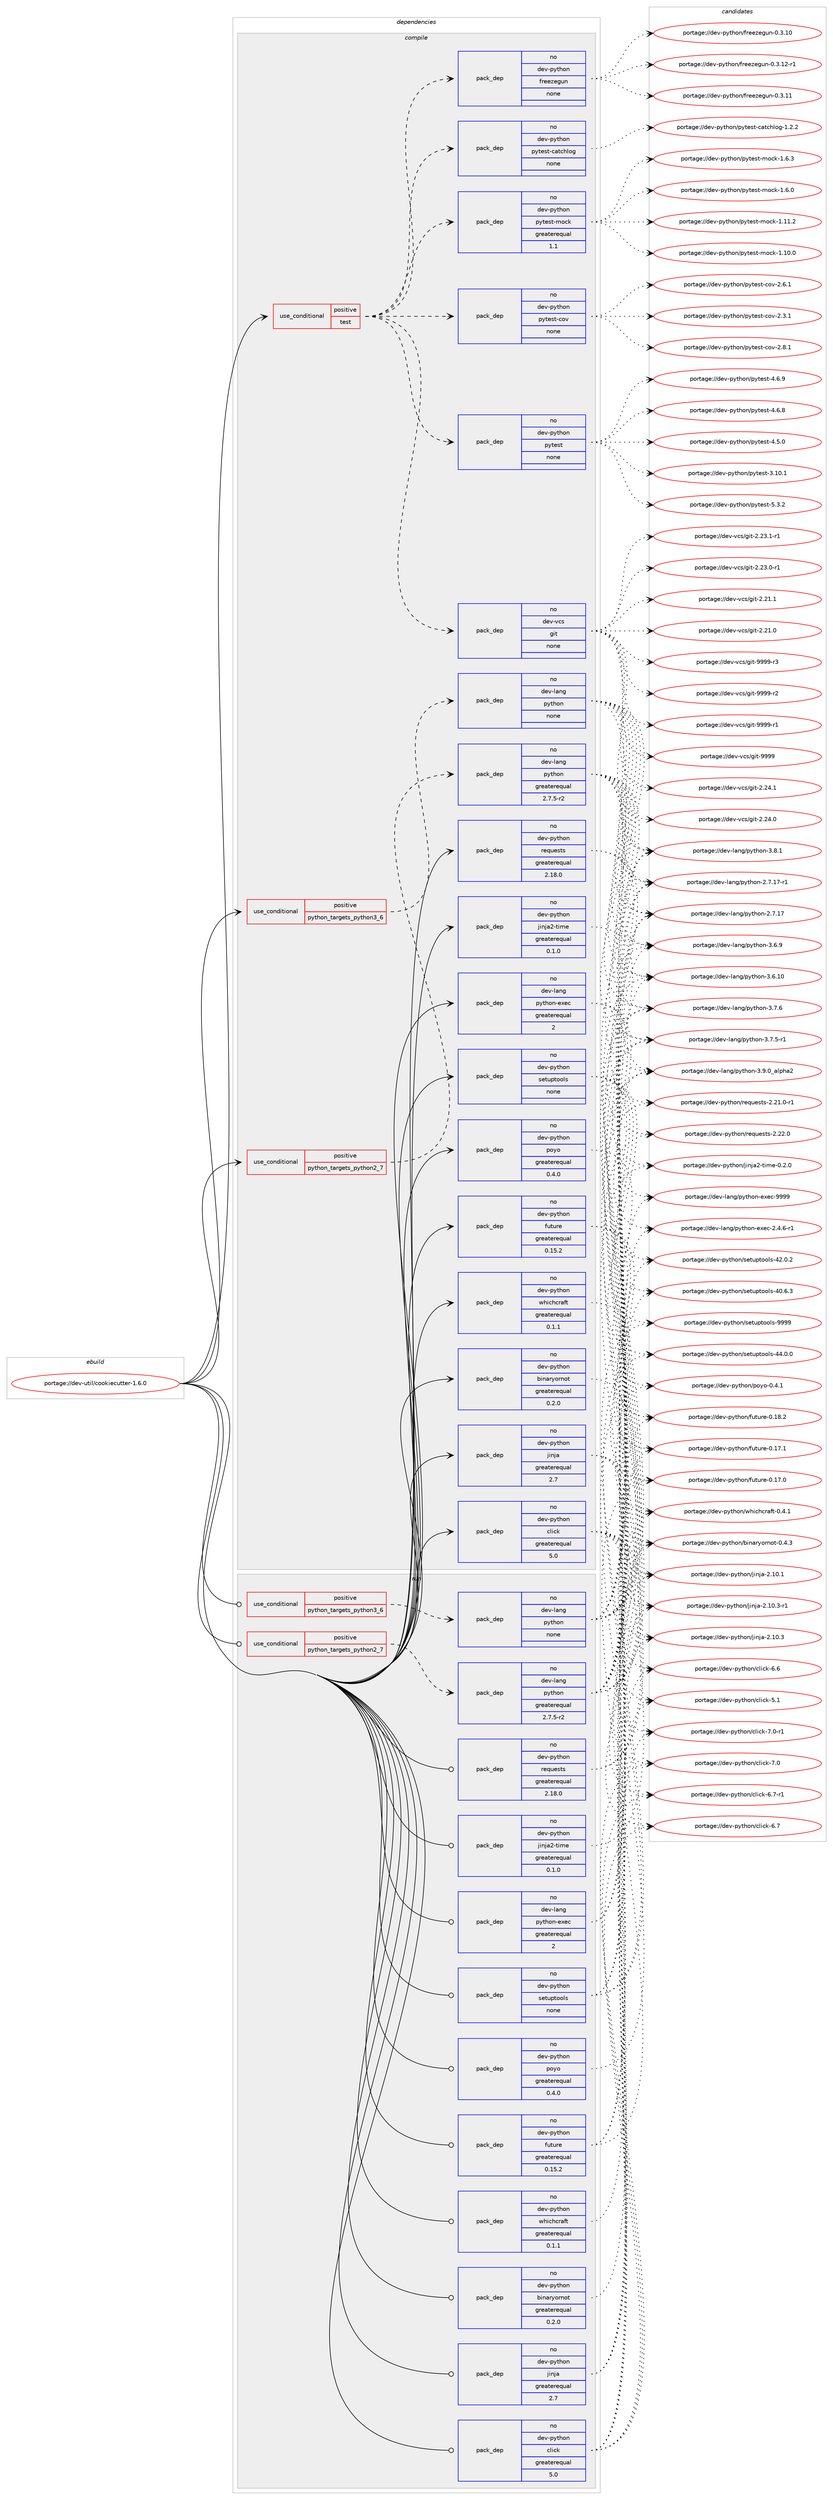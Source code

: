 digraph prolog {

# *************
# Graph options
# *************

newrank=true;
concentrate=true;
compound=true;
graph [rankdir=LR,fontname=Helvetica,fontsize=10,ranksep=1.5];#, ranksep=2.5, nodesep=0.2];
edge  [arrowhead=vee];
node  [fontname=Helvetica,fontsize=10];

# **********
# The ebuild
# **********

subgraph cluster_leftcol {
color=gray;
label=<<i>ebuild</i>>;
id [label="portage://dev-util/cookiecutter-1.6.0", color=red, width=4, href="../dev-util/cookiecutter-1.6.0.svg"];
}

# ****************
# The dependencies
# ****************

subgraph cluster_midcol {
color=gray;
label=<<i>dependencies</i>>;
subgraph cluster_compile {
fillcolor="#eeeeee";
style=filled;
label=<<i>compile</i>>;
subgraph cond63271 {
dependency304397 [label=<<TABLE BORDER="0" CELLBORDER="1" CELLSPACING="0" CELLPADDING="4"><TR><TD ROWSPAN="3" CELLPADDING="10">use_conditional</TD></TR><TR><TD>positive</TD></TR><TR><TD>python_targets_python2_7</TD></TR></TABLE>>, shape=none, color=red];
subgraph pack236466 {
dependency304398 [label=<<TABLE BORDER="0" CELLBORDER="1" CELLSPACING="0" CELLPADDING="4" WIDTH="220"><TR><TD ROWSPAN="6" CELLPADDING="30">pack_dep</TD></TR><TR><TD WIDTH="110">no</TD></TR><TR><TD>dev-lang</TD></TR><TR><TD>python</TD></TR><TR><TD>greaterequal</TD></TR><TR><TD>2.7.5-r2</TD></TR></TABLE>>, shape=none, color=blue];
}
dependency304397:e -> dependency304398:w [weight=20,style="dashed",arrowhead="vee"];
}
id:e -> dependency304397:w [weight=20,style="solid",arrowhead="vee"];
subgraph cond63272 {
dependency304399 [label=<<TABLE BORDER="0" CELLBORDER="1" CELLSPACING="0" CELLPADDING="4"><TR><TD ROWSPAN="3" CELLPADDING="10">use_conditional</TD></TR><TR><TD>positive</TD></TR><TR><TD>python_targets_python3_6</TD></TR></TABLE>>, shape=none, color=red];
subgraph pack236467 {
dependency304400 [label=<<TABLE BORDER="0" CELLBORDER="1" CELLSPACING="0" CELLPADDING="4" WIDTH="220"><TR><TD ROWSPAN="6" CELLPADDING="30">pack_dep</TD></TR><TR><TD WIDTH="110">no</TD></TR><TR><TD>dev-lang</TD></TR><TR><TD>python</TD></TR><TR><TD>none</TD></TR><TR><TD></TD></TR></TABLE>>, shape=none, color=blue];
}
dependency304399:e -> dependency304400:w [weight=20,style="dashed",arrowhead="vee"];
}
id:e -> dependency304399:w [weight=20,style="solid",arrowhead="vee"];
subgraph cond63273 {
dependency304401 [label=<<TABLE BORDER="0" CELLBORDER="1" CELLSPACING="0" CELLPADDING="4"><TR><TD ROWSPAN="3" CELLPADDING="10">use_conditional</TD></TR><TR><TD>positive</TD></TR><TR><TD>test</TD></TR></TABLE>>, shape=none, color=red];
subgraph pack236468 {
dependency304402 [label=<<TABLE BORDER="0" CELLBORDER="1" CELLSPACING="0" CELLPADDING="4" WIDTH="220"><TR><TD ROWSPAN="6" CELLPADDING="30">pack_dep</TD></TR><TR><TD WIDTH="110">no</TD></TR><TR><TD>dev-python</TD></TR><TR><TD>pytest</TD></TR><TR><TD>none</TD></TR><TR><TD></TD></TR></TABLE>>, shape=none, color=blue];
}
dependency304401:e -> dependency304402:w [weight=20,style="dashed",arrowhead="vee"];
subgraph pack236469 {
dependency304403 [label=<<TABLE BORDER="0" CELLBORDER="1" CELLSPACING="0" CELLPADDING="4" WIDTH="220"><TR><TD ROWSPAN="6" CELLPADDING="30">pack_dep</TD></TR><TR><TD WIDTH="110">no</TD></TR><TR><TD>dev-python</TD></TR><TR><TD>pytest-cov</TD></TR><TR><TD>none</TD></TR><TR><TD></TD></TR></TABLE>>, shape=none, color=blue];
}
dependency304401:e -> dependency304403:w [weight=20,style="dashed",arrowhead="vee"];
subgraph pack236470 {
dependency304404 [label=<<TABLE BORDER="0" CELLBORDER="1" CELLSPACING="0" CELLPADDING="4" WIDTH="220"><TR><TD ROWSPAN="6" CELLPADDING="30">pack_dep</TD></TR><TR><TD WIDTH="110">no</TD></TR><TR><TD>dev-python</TD></TR><TR><TD>pytest-mock</TD></TR><TR><TD>greaterequal</TD></TR><TR><TD>1.1</TD></TR></TABLE>>, shape=none, color=blue];
}
dependency304401:e -> dependency304404:w [weight=20,style="dashed",arrowhead="vee"];
subgraph pack236471 {
dependency304405 [label=<<TABLE BORDER="0" CELLBORDER="1" CELLSPACING="0" CELLPADDING="4" WIDTH="220"><TR><TD ROWSPAN="6" CELLPADDING="30">pack_dep</TD></TR><TR><TD WIDTH="110">no</TD></TR><TR><TD>dev-python</TD></TR><TR><TD>pytest-catchlog</TD></TR><TR><TD>none</TD></TR><TR><TD></TD></TR></TABLE>>, shape=none, color=blue];
}
dependency304401:e -> dependency304405:w [weight=20,style="dashed",arrowhead="vee"];
subgraph pack236472 {
dependency304406 [label=<<TABLE BORDER="0" CELLBORDER="1" CELLSPACING="0" CELLPADDING="4" WIDTH="220"><TR><TD ROWSPAN="6" CELLPADDING="30">pack_dep</TD></TR><TR><TD WIDTH="110">no</TD></TR><TR><TD>dev-python</TD></TR><TR><TD>freezegun</TD></TR><TR><TD>none</TD></TR><TR><TD></TD></TR></TABLE>>, shape=none, color=blue];
}
dependency304401:e -> dependency304406:w [weight=20,style="dashed",arrowhead="vee"];
subgraph pack236473 {
dependency304407 [label=<<TABLE BORDER="0" CELLBORDER="1" CELLSPACING="0" CELLPADDING="4" WIDTH="220"><TR><TD ROWSPAN="6" CELLPADDING="30">pack_dep</TD></TR><TR><TD WIDTH="110">no</TD></TR><TR><TD>dev-vcs</TD></TR><TR><TD>git</TD></TR><TR><TD>none</TD></TR><TR><TD></TD></TR></TABLE>>, shape=none, color=blue];
}
dependency304401:e -> dependency304407:w [weight=20,style="dashed",arrowhead="vee"];
}
id:e -> dependency304401:w [weight=20,style="solid",arrowhead="vee"];
subgraph pack236474 {
dependency304408 [label=<<TABLE BORDER="0" CELLBORDER="1" CELLSPACING="0" CELLPADDING="4" WIDTH="220"><TR><TD ROWSPAN="6" CELLPADDING="30">pack_dep</TD></TR><TR><TD WIDTH="110">no</TD></TR><TR><TD>dev-lang</TD></TR><TR><TD>python-exec</TD></TR><TR><TD>greaterequal</TD></TR><TR><TD>2</TD></TR></TABLE>>, shape=none, color=blue];
}
id:e -> dependency304408:w [weight=20,style="solid",arrowhead="vee"];
subgraph pack236475 {
dependency304409 [label=<<TABLE BORDER="0" CELLBORDER="1" CELLSPACING="0" CELLPADDING="4" WIDTH="220"><TR><TD ROWSPAN="6" CELLPADDING="30">pack_dep</TD></TR><TR><TD WIDTH="110">no</TD></TR><TR><TD>dev-python</TD></TR><TR><TD>binaryornot</TD></TR><TR><TD>greaterequal</TD></TR><TR><TD>0.2.0</TD></TR></TABLE>>, shape=none, color=blue];
}
id:e -> dependency304409:w [weight=20,style="solid",arrowhead="vee"];
subgraph pack236476 {
dependency304410 [label=<<TABLE BORDER="0" CELLBORDER="1" CELLSPACING="0" CELLPADDING="4" WIDTH="220"><TR><TD ROWSPAN="6" CELLPADDING="30">pack_dep</TD></TR><TR><TD WIDTH="110">no</TD></TR><TR><TD>dev-python</TD></TR><TR><TD>click</TD></TR><TR><TD>greaterequal</TD></TR><TR><TD>5.0</TD></TR></TABLE>>, shape=none, color=blue];
}
id:e -> dependency304410:w [weight=20,style="solid",arrowhead="vee"];
subgraph pack236477 {
dependency304411 [label=<<TABLE BORDER="0" CELLBORDER="1" CELLSPACING="0" CELLPADDING="4" WIDTH="220"><TR><TD ROWSPAN="6" CELLPADDING="30">pack_dep</TD></TR><TR><TD WIDTH="110">no</TD></TR><TR><TD>dev-python</TD></TR><TR><TD>future</TD></TR><TR><TD>greaterequal</TD></TR><TR><TD>0.15.2</TD></TR></TABLE>>, shape=none, color=blue];
}
id:e -> dependency304411:w [weight=20,style="solid",arrowhead="vee"];
subgraph pack236478 {
dependency304412 [label=<<TABLE BORDER="0" CELLBORDER="1" CELLSPACING="0" CELLPADDING="4" WIDTH="220"><TR><TD ROWSPAN="6" CELLPADDING="30">pack_dep</TD></TR><TR><TD WIDTH="110">no</TD></TR><TR><TD>dev-python</TD></TR><TR><TD>jinja</TD></TR><TR><TD>greaterequal</TD></TR><TR><TD>2.7</TD></TR></TABLE>>, shape=none, color=blue];
}
id:e -> dependency304412:w [weight=20,style="solid",arrowhead="vee"];
subgraph pack236479 {
dependency304413 [label=<<TABLE BORDER="0" CELLBORDER="1" CELLSPACING="0" CELLPADDING="4" WIDTH="220"><TR><TD ROWSPAN="6" CELLPADDING="30">pack_dep</TD></TR><TR><TD WIDTH="110">no</TD></TR><TR><TD>dev-python</TD></TR><TR><TD>jinja2-time</TD></TR><TR><TD>greaterequal</TD></TR><TR><TD>0.1.0</TD></TR></TABLE>>, shape=none, color=blue];
}
id:e -> dependency304413:w [weight=20,style="solid",arrowhead="vee"];
subgraph pack236480 {
dependency304414 [label=<<TABLE BORDER="0" CELLBORDER="1" CELLSPACING="0" CELLPADDING="4" WIDTH="220"><TR><TD ROWSPAN="6" CELLPADDING="30">pack_dep</TD></TR><TR><TD WIDTH="110">no</TD></TR><TR><TD>dev-python</TD></TR><TR><TD>poyo</TD></TR><TR><TD>greaterequal</TD></TR><TR><TD>0.4.0</TD></TR></TABLE>>, shape=none, color=blue];
}
id:e -> dependency304414:w [weight=20,style="solid",arrowhead="vee"];
subgraph pack236481 {
dependency304415 [label=<<TABLE BORDER="0" CELLBORDER="1" CELLSPACING="0" CELLPADDING="4" WIDTH="220"><TR><TD ROWSPAN="6" CELLPADDING="30">pack_dep</TD></TR><TR><TD WIDTH="110">no</TD></TR><TR><TD>dev-python</TD></TR><TR><TD>requests</TD></TR><TR><TD>greaterequal</TD></TR><TR><TD>2.18.0</TD></TR></TABLE>>, shape=none, color=blue];
}
id:e -> dependency304415:w [weight=20,style="solid",arrowhead="vee"];
subgraph pack236482 {
dependency304416 [label=<<TABLE BORDER="0" CELLBORDER="1" CELLSPACING="0" CELLPADDING="4" WIDTH="220"><TR><TD ROWSPAN="6" CELLPADDING="30">pack_dep</TD></TR><TR><TD WIDTH="110">no</TD></TR><TR><TD>dev-python</TD></TR><TR><TD>setuptools</TD></TR><TR><TD>none</TD></TR><TR><TD></TD></TR></TABLE>>, shape=none, color=blue];
}
id:e -> dependency304416:w [weight=20,style="solid",arrowhead="vee"];
subgraph pack236483 {
dependency304417 [label=<<TABLE BORDER="0" CELLBORDER="1" CELLSPACING="0" CELLPADDING="4" WIDTH="220"><TR><TD ROWSPAN="6" CELLPADDING="30">pack_dep</TD></TR><TR><TD WIDTH="110">no</TD></TR><TR><TD>dev-python</TD></TR><TR><TD>whichcraft</TD></TR><TR><TD>greaterequal</TD></TR><TR><TD>0.1.1</TD></TR></TABLE>>, shape=none, color=blue];
}
id:e -> dependency304417:w [weight=20,style="solid",arrowhead="vee"];
}
subgraph cluster_compileandrun {
fillcolor="#eeeeee";
style=filled;
label=<<i>compile and run</i>>;
}
subgraph cluster_run {
fillcolor="#eeeeee";
style=filled;
label=<<i>run</i>>;
subgraph cond63274 {
dependency304418 [label=<<TABLE BORDER="0" CELLBORDER="1" CELLSPACING="0" CELLPADDING="4"><TR><TD ROWSPAN="3" CELLPADDING="10">use_conditional</TD></TR><TR><TD>positive</TD></TR><TR><TD>python_targets_python2_7</TD></TR></TABLE>>, shape=none, color=red];
subgraph pack236484 {
dependency304419 [label=<<TABLE BORDER="0" CELLBORDER="1" CELLSPACING="0" CELLPADDING="4" WIDTH="220"><TR><TD ROWSPAN="6" CELLPADDING="30">pack_dep</TD></TR><TR><TD WIDTH="110">no</TD></TR><TR><TD>dev-lang</TD></TR><TR><TD>python</TD></TR><TR><TD>greaterequal</TD></TR><TR><TD>2.7.5-r2</TD></TR></TABLE>>, shape=none, color=blue];
}
dependency304418:e -> dependency304419:w [weight=20,style="dashed",arrowhead="vee"];
}
id:e -> dependency304418:w [weight=20,style="solid",arrowhead="odot"];
subgraph cond63275 {
dependency304420 [label=<<TABLE BORDER="0" CELLBORDER="1" CELLSPACING="0" CELLPADDING="4"><TR><TD ROWSPAN="3" CELLPADDING="10">use_conditional</TD></TR><TR><TD>positive</TD></TR><TR><TD>python_targets_python3_6</TD></TR></TABLE>>, shape=none, color=red];
subgraph pack236485 {
dependency304421 [label=<<TABLE BORDER="0" CELLBORDER="1" CELLSPACING="0" CELLPADDING="4" WIDTH="220"><TR><TD ROWSPAN="6" CELLPADDING="30">pack_dep</TD></TR><TR><TD WIDTH="110">no</TD></TR><TR><TD>dev-lang</TD></TR><TR><TD>python</TD></TR><TR><TD>none</TD></TR><TR><TD></TD></TR></TABLE>>, shape=none, color=blue];
}
dependency304420:e -> dependency304421:w [weight=20,style="dashed",arrowhead="vee"];
}
id:e -> dependency304420:w [weight=20,style="solid",arrowhead="odot"];
subgraph pack236486 {
dependency304422 [label=<<TABLE BORDER="0" CELLBORDER="1" CELLSPACING="0" CELLPADDING="4" WIDTH="220"><TR><TD ROWSPAN="6" CELLPADDING="30">pack_dep</TD></TR><TR><TD WIDTH="110">no</TD></TR><TR><TD>dev-lang</TD></TR><TR><TD>python-exec</TD></TR><TR><TD>greaterequal</TD></TR><TR><TD>2</TD></TR></TABLE>>, shape=none, color=blue];
}
id:e -> dependency304422:w [weight=20,style="solid",arrowhead="odot"];
subgraph pack236487 {
dependency304423 [label=<<TABLE BORDER="0" CELLBORDER="1" CELLSPACING="0" CELLPADDING="4" WIDTH="220"><TR><TD ROWSPAN="6" CELLPADDING="30">pack_dep</TD></TR><TR><TD WIDTH="110">no</TD></TR><TR><TD>dev-python</TD></TR><TR><TD>binaryornot</TD></TR><TR><TD>greaterequal</TD></TR><TR><TD>0.2.0</TD></TR></TABLE>>, shape=none, color=blue];
}
id:e -> dependency304423:w [weight=20,style="solid",arrowhead="odot"];
subgraph pack236488 {
dependency304424 [label=<<TABLE BORDER="0" CELLBORDER="1" CELLSPACING="0" CELLPADDING="4" WIDTH="220"><TR><TD ROWSPAN="6" CELLPADDING="30">pack_dep</TD></TR><TR><TD WIDTH="110">no</TD></TR><TR><TD>dev-python</TD></TR><TR><TD>click</TD></TR><TR><TD>greaterequal</TD></TR><TR><TD>5.0</TD></TR></TABLE>>, shape=none, color=blue];
}
id:e -> dependency304424:w [weight=20,style="solid",arrowhead="odot"];
subgraph pack236489 {
dependency304425 [label=<<TABLE BORDER="0" CELLBORDER="1" CELLSPACING="0" CELLPADDING="4" WIDTH="220"><TR><TD ROWSPAN="6" CELLPADDING="30">pack_dep</TD></TR><TR><TD WIDTH="110">no</TD></TR><TR><TD>dev-python</TD></TR><TR><TD>future</TD></TR><TR><TD>greaterequal</TD></TR><TR><TD>0.15.2</TD></TR></TABLE>>, shape=none, color=blue];
}
id:e -> dependency304425:w [weight=20,style="solid",arrowhead="odot"];
subgraph pack236490 {
dependency304426 [label=<<TABLE BORDER="0" CELLBORDER="1" CELLSPACING="0" CELLPADDING="4" WIDTH="220"><TR><TD ROWSPAN="6" CELLPADDING="30">pack_dep</TD></TR><TR><TD WIDTH="110">no</TD></TR><TR><TD>dev-python</TD></TR><TR><TD>jinja</TD></TR><TR><TD>greaterequal</TD></TR><TR><TD>2.7</TD></TR></TABLE>>, shape=none, color=blue];
}
id:e -> dependency304426:w [weight=20,style="solid",arrowhead="odot"];
subgraph pack236491 {
dependency304427 [label=<<TABLE BORDER="0" CELLBORDER="1" CELLSPACING="0" CELLPADDING="4" WIDTH="220"><TR><TD ROWSPAN="6" CELLPADDING="30">pack_dep</TD></TR><TR><TD WIDTH="110">no</TD></TR><TR><TD>dev-python</TD></TR><TR><TD>jinja2-time</TD></TR><TR><TD>greaterequal</TD></TR><TR><TD>0.1.0</TD></TR></TABLE>>, shape=none, color=blue];
}
id:e -> dependency304427:w [weight=20,style="solid",arrowhead="odot"];
subgraph pack236492 {
dependency304428 [label=<<TABLE BORDER="0" CELLBORDER="1" CELLSPACING="0" CELLPADDING="4" WIDTH="220"><TR><TD ROWSPAN="6" CELLPADDING="30">pack_dep</TD></TR><TR><TD WIDTH="110">no</TD></TR><TR><TD>dev-python</TD></TR><TR><TD>poyo</TD></TR><TR><TD>greaterequal</TD></TR><TR><TD>0.4.0</TD></TR></TABLE>>, shape=none, color=blue];
}
id:e -> dependency304428:w [weight=20,style="solid",arrowhead="odot"];
subgraph pack236493 {
dependency304429 [label=<<TABLE BORDER="0" CELLBORDER="1" CELLSPACING="0" CELLPADDING="4" WIDTH="220"><TR><TD ROWSPAN="6" CELLPADDING="30">pack_dep</TD></TR><TR><TD WIDTH="110">no</TD></TR><TR><TD>dev-python</TD></TR><TR><TD>requests</TD></TR><TR><TD>greaterequal</TD></TR><TR><TD>2.18.0</TD></TR></TABLE>>, shape=none, color=blue];
}
id:e -> dependency304429:w [weight=20,style="solid",arrowhead="odot"];
subgraph pack236494 {
dependency304430 [label=<<TABLE BORDER="0" CELLBORDER="1" CELLSPACING="0" CELLPADDING="4" WIDTH="220"><TR><TD ROWSPAN="6" CELLPADDING="30">pack_dep</TD></TR><TR><TD WIDTH="110">no</TD></TR><TR><TD>dev-python</TD></TR><TR><TD>setuptools</TD></TR><TR><TD>none</TD></TR><TR><TD></TD></TR></TABLE>>, shape=none, color=blue];
}
id:e -> dependency304430:w [weight=20,style="solid",arrowhead="odot"];
subgraph pack236495 {
dependency304431 [label=<<TABLE BORDER="0" CELLBORDER="1" CELLSPACING="0" CELLPADDING="4" WIDTH="220"><TR><TD ROWSPAN="6" CELLPADDING="30">pack_dep</TD></TR><TR><TD WIDTH="110">no</TD></TR><TR><TD>dev-python</TD></TR><TR><TD>whichcraft</TD></TR><TR><TD>greaterequal</TD></TR><TR><TD>0.1.1</TD></TR></TABLE>>, shape=none, color=blue];
}
id:e -> dependency304431:w [weight=20,style="solid",arrowhead="odot"];
}
}

# **************
# The candidates
# **************

subgraph cluster_choices {
rank=same;
color=gray;
label=<<i>candidates</i>>;

subgraph choice236466 {
color=black;
nodesep=1;
choice10010111845108971101034711212111610411111045514657464895971081121049750 [label="portage://dev-lang/python-3.9.0_alpha2", color=red, width=4,href="../dev-lang/python-3.9.0_alpha2.svg"];
choice100101118451089711010347112121116104111110455146564649 [label="portage://dev-lang/python-3.8.1", color=red, width=4,href="../dev-lang/python-3.8.1.svg"];
choice100101118451089711010347112121116104111110455146554654 [label="portage://dev-lang/python-3.7.6", color=red, width=4,href="../dev-lang/python-3.7.6.svg"];
choice1001011184510897110103471121211161041111104551465546534511449 [label="portage://dev-lang/python-3.7.5-r1", color=red, width=4,href="../dev-lang/python-3.7.5-r1.svg"];
choice100101118451089711010347112121116104111110455146544657 [label="portage://dev-lang/python-3.6.9", color=red, width=4,href="../dev-lang/python-3.6.9.svg"];
choice10010111845108971101034711212111610411111045514654464948 [label="portage://dev-lang/python-3.6.10", color=red, width=4,href="../dev-lang/python-3.6.10.svg"];
choice100101118451089711010347112121116104111110455046554649554511449 [label="portage://dev-lang/python-2.7.17-r1", color=red, width=4,href="../dev-lang/python-2.7.17-r1.svg"];
choice10010111845108971101034711212111610411111045504655464955 [label="portage://dev-lang/python-2.7.17", color=red, width=4,href="../dev-lang/python-2.7.17.svg"];
dependency304398:e -> choice10010111845108971101034711212111610411111045514657464895971081121049750:w [style=dotted,weight="100"];
dependency304398:e -> choice100101118451089711010347112121116104111110455146564649:w [style=dotted,weight="100"];
dependency304398:e -> choice100101118451089711010347112121116104111110455146554654:w [style=dotted,weight="100"];
dependency304398:e -> choice1001011184510897110103471121211161041111104551465546534511449:w [style=dotted,weight="100"];
dependency304398:e -> choice100101118451089711010347112121116104111110455146544657:w [style=dotted,weight="100"];
dependency304398:e -> choice10010111845108971101034711212111610411111045514654464948:w [style=dotted,weight="100"];
dependency304398:e -> choice100101118451089711010347112121116104111110455046554649554511449:w [style=dotted,weight="100"];
dependency304398:e -> choice10010111845108971101034711212111610411111045504655464955:w [style=dotted,weight="100"];
}
subgraph choice236467 {
color=black;
nodesep=1;
choice10010111845108971101034711212111610411111045514657464895971081121049750 [label="portage://dev-lang/python-3.9.0_alpha2", color=red, width=4,href="../dev-lang/python-3.9.0_alpha2.svg"];
choice100101118451089711010347112121116104111110455146564649 [label="portage://dev-lang/python-3.8.1", color=red, width=4,href="../dev-lang/python-3.8.1.svg"];
choice100101118451089711010347112121116104111110455146554654 [label="portage://dev-lang/python-3.7.6", color=red, width=4,href="../dev-lang/python-3.7.6.svg"];
choice1001011184510897110103471121211161041111104551465546534511449 [label="portage://dev-lang/python-3.7.5-r1", color=red, width=4,href="../dev-lang/python-3.7.5-r1.svg"];
choice100101118451089711010347112121116104111110455146544657 [label="portage://dev-lang/python-3.6.9", color=red, width=4,href="../dev-lang/python-3.6.9.svg"];
choice10010111845108971101034711212111610411111045514654464948 [label="portage://dev-lang/python-3.6.10", color=red, width=4,href="../dev-lang/python-3.6.10.svg"];
choice100101118451089711010347112121116104111110455046554649554511449 [label="portage://dev-lang/python-2.7.17-r1", color=red, width=4,href="../dev-lang/python-2.7.17-r1.svg"];
choice10010111845108971101034711212111610411111045504655464955 [label="portage://dev-lang/python-2.7.17", color=red, width=4,href="../dev-lang/python-2.7.17.svg"];
dependency304400:e -> choice10010111845108971101034711212111610411111045514657464895971081121049750:w [style=dotted,weight="100"];
dependency304400:e -> choice100101118451089711010347112121116104111110455146564649:w [style=dotted,weight="100"];
dependency304400:e -> choice100101118451089711010347112121116104111110455146554654:w [style=dotted,weight="100"];
dependency304400:e -> choice1001011184510897110103471121211161041111104551465546534511449:w [style=dotted,weight="100"];
dependency304400:e -> choice100101118451089711010347112121116104111110455146544657:w [style=dotted,weight="100"];
dependency304400:e -> choice10010111845108971101034711212111610411111045514654464948:w [style=dotted,weight="100"];
dependency304400:e -> choice100101118451089711010347112121116104111110455046554649554511449:w [style=dotted,weight="100"];
dependency304400:e -> choice10010111845108971101034711212111610411111045504655464955:w [style=dotted,weight="100"];
}
subgraph choice236468 {
color=black;
nodesep=1;
choice1001011184511212111610411111047112121116101115116455346514650 [label="portage://dev-python/pytest-5.3.2", color=red, width=4,href="../dev-python/pytest-5.3.2.svg"];
choice1001011184511212111610411111047112121116101115116455246544657 [label="portage://dev-python/pytest-4.6.9", color=red, width=4,href="../dev-python/pytest-4.6.9.svg"];
choice1001011184511212111610411111047112121116101115116455246544656 [label="portage://dev-python/pytest-4.6.8", color=red, width=4,href="../dev-python/pytest-4.6.8.svg"];
choice1001011184511212111610411111047112121116101115116455246534648 [label="portage://dev-python/pytest-4.5.0", color=red, width=4,href="../dev-python/pytest-4.5.0.svg"];
choice100101118451121211161041111104711212111610111511645514649484649 [label="portage://dev-python/pytest-3.10.1", color=red, width=4,href="../dev-python/pytest-3.10.1.svg"];
dependency304402:e -> choice1001011184511212111610411111047112121116101115116455346514650:w [style=dotted,weight="100"];
dependency304402:e -> choice1001011184511212111610411111047112121116101115116455246544657:w [style=dotted,weight="100"];
dependency304402:e -> choice1001011184511212111610411111047112121116101115116455246544656:w [style=dotted,weight="100"];
dependency304402:e -> choice1001011184511212111610411111047112121116101115116455246534648:w [style=dotted,weight="100"];
dependency304402:e -> choice100101118451121211161041111104711212111610111511645514649484649:w [style=dotted,weight="100"];
}
subgraph choice236469 {
color=black;
nodesep=1;
choice10010111845112121116104111110471121211161011151164599111118455046564649 [label="portage://dev-python/pytest-cov-2.8.1", color=red, width=4,href="../dev-python/pytest-cov-2.8.1.svg"];
choice10010111845112121116104111110471121211161011151164599111118455046544649 [label="portage://dev-python/pytest-cov-2.6.1", color=red, width=4,href="../dev-python/pytest-cov-2.6.1.svg"];
choice10010111845112121116104111110471121211161011151164599111118455046514649 [label="portage://dev-python/pytest-cov-2.3.1", color=red, width=4,href="../dev-python/pytest-cov-2.3.1.svg"];
dependency304403:e -> choice10010111845112121116104111110471121211161011151164599111118455046564649:w [style=dotted,weight="100"];
dependency304403:e -> choice10010111845112121116104111110471121211161011151164599111118455046544649:w [style=dotted,weight="100"];
dependency304403:e -> choice10010111845112121116104111110471121211161011151164599111118455046514649:w [style=dotted,weight="100"];
}
subgraph choice236470 {
color=black;
nodesep=1;
choice10010111845112121116104111110471121211161011151164510911199107454946544651 [label="portage://dev-python/pytest-mock-1.6.3", color=red, width=4,href="../dev-python/pytest-mock-1.6.3.svg"];
choice10010111845112121116104111110471121211161011151164510911199107454946544648 [label="portage://dev-python/pytest-mock-1.6.0", color=red, width=4,href="../dev-python/pytest-mock-1.6.0.svg"];
choice1001011184511212111610411111047112121116101115116451091119910745494649494650 [label="portage://dev-python/pytest-mock-1.11.2", color=red, width=4,href="../dev-python/pytest-mock-1.11.2.svg"];
choice1001011184511212111610411111047112121116101115116451091119910745494649484648 [label="portage://dev-python/pytest-mock-1.10.0", color=red, width=4,href="../dev-python/pytest-mock-1.10.0.svg"];
dependency304404:e -> choice10010111845112121116104111110471121211161011151164510911199107454946544651:w [style=dotted,weight="100"];
dependency304404:e -> choice10010111845112121116104111110471121211161011151164510911199107454946544648:w [style=dotted,weight="100"];
dependency304404:e -> choice1001011184511212111610411111047112121116101115116451091119910745494649494650:w [style=dotted,weight="100"];
dependency304404:e -> choice1001011184511212111610411111047112121116101115116451091119910745494649484648:w [style=dotted,weight="100"];
}
subgraph choice236471 {
color=black;
nodesep=1;
choice100101118451121211161041111104711212111610111511645999711699104108111103454946504650 [label="portage://dev-python/pytest-catchlog-1.2.2", color=red, width=4,href="../dev-python/pytest-catchlog-1.2.2.svg"];
dependency304405:e -> choice100101118451121211161041111104711212111610111511645999711699104108111103454946504650:w [style=dotted,weight="100"];
}
subgraph choice236472 {
color=black;
nodesep=1;
choice1001011184511212111610411111047102114101101122101103117110454846514649504511449 [label="portage://dev-python/freezegun-0.3.12-r1", color=red, width=4,href="../dev-python/freezegun-0.3.12-r1.svg"];
choice100101118451121211161041111104710211410110112210110311711045484651464949 [label="portage://dev-python/freezegun-0.3.11", color=red, width=4,href="../dev-python/freezegun-0.3.11.svg"];
choice100101118451121211161041111104710211410110112210110311711045484651464948 [label="portage://dev-python/freezegun-0.3.10", color=red, width=4,href="../dev-python/freezegun-0.3.10.svg"];
dependency304406:e -> choice1001011184511212111610411111047102114101101122101103117110454846514649504511449:w [style=dotted,weight="100"];
dependency304406:e -> choice100101118451121211161041111104710211410110112210110311711045484651464949:w [style=dotted,weight="100"];
dependency304406:e -> choice100101118451121211161041111104710211410110112210110311711045484651464948:w [style=dotted,weight="100"];
}
subgraph choice236473 {
color=black;
nodesep=1;
choice10010111845118991154710310511645575757574511451 [label="portage://dev-vcs/git-9999-r3", color=red, width=4,href="../dev-vcs/git-9999-r3.svg"];
choice10010111845118991154710310511645575757574511450 [label="portage://dev-vcs/git-9999-r2", color=red, width=4,href="../dev-vcs/git-9999-r2.svg"];
choice10010111845118991154710310511645575757574511449 [label="portage://dev-vcs/git-9999-r1", color=red, width=4,href="../dev-vcs/git-9999-r1.svg"];
choice1001011184511899115471031051164557575757 [label="portage://dev-vcs/git-9999", color=red, width=4,href="../dev-vcs/git-9999.svg"];
choice10010111845118991154710310511645504650524649 [label="portage://dev-vcs/git-2.24.1", color=red, width=4,href="../dev-vcs/git-2.24.1.svg"];
choice10010111845118991154710310511645504650524648 [label="portage://dev-vcs/git-2.24.0", color=red, width=4,href="../dev-vcs/git-2.24.0.svg"];
choice100101118451189911547103105116455046505146494511449 [label="portage://dev-vcs/git-2.23.1-r1", color=red, width=4,href="../dev-vcs/git-2.23.1-r1.svg"];
choice100101118451189911547103105116455046505146484511449 [label="portage://dev-vcs/git-2.23.0-r1", color=red, width=4,href="../dev-vcs/git-2.23.0-r1.svg"];
choice10010111845118991154710310511645504650494649 [label="portage://dev-vcs/git-2.21.1", color=red, width=4,href="../dev-vcs/git-2.21.1.svg"];
choice10010111845118991154710310511645504650494648 [label="portage://dev-vcs/git-2.21.0", color=red, width=4,href="../dev-vcs/git-2.21.0.svg"];
dependency304407:e -> choice10010111845118991154710310511645575757574511451:w [style=dotted,weight="100"];
dependency304407:e -> choice10010111845118991154710310511645575757574511450:w [style=dotted,weight="100"];
dependency304407:e -> choice10010111845118991154710310511645575757574511449:w [style=dotted,weight="100"];
dependency304407:e -> choice1001011184511899115471031051164557575757:w [style=dotted,weight="100"];
dependency304407:e -> choice10010111845118991154710310511645504650524649:w [style=dotted,weight="100"];
dependency304407:e -> choice10010111845118991154710310511645504650524648:w [style=dotted,weight="100"];
dependency304407:e -> choice100101118451189911547103105116455046505146494511449:w [style=dotted,weight="100"];
dependency304407:e -> choice100101118451189911547103105116455046505146484511449:w [style=dotted,weight="100"];
dependency304407:e -> choice10010111845118991154710310511645504650494649:w [style=dotted,weight="100"];
dependency304407:e -> choice10010111845118991154710310511645504650494648:w [style=dotted,weight="100"];
}
subgraph choice236474 {
color=black;
nodesep=1;
choice10010111845108971101034711212111610411111045101120101994557575757 [label="portage://dev-lang/python-exec-9999", color=red, width=4,href="../dev-lang/python-exec-9999.svg"];
choice10010111845108971101034711212111610411111045101120101994550465246544511449 [label="portage://dev-lang/python-exec-2.4.6-r1", color=red, width=4,href="../dev-lang/python-exec-2.4.6-r1.svg"];
dependency304408:e -> choice10010111845108971101034711212111610411111045101120101994557575757:w [style=dotted,weight="100"];
dependency304408:e -> choice10010111845108971101034711212111610411111045101120101994550465246544511449:w [style=dotted,weight="100"];
}
subgraph choice236475 {
color=black;
nodesep=1;
choice10010111845112121116104111110479810511097114121111114110111116454846524651 [label="portage://dev-python/binaryornot-0.4.3", color=red, width=4,href="../dev-python/binaryornot-0.4.3.svg"];
dependency304409:e -> choice10010111845112121116104111110479810511097114121111114110111116454846524651:w [style=dotted,weight="100"];
}
subgraph choice236476 {
color=black;
nodesep=1;
choice10010111845112121116104111110479910810599107455546484511449 [label="portage://dev-python/click-7.0-r1", color=red, width=4,href="../dev-python/click-7.0-r1.svg"];
choice1001011184511212111610411111047991081059910745554648 [label="portage://dev-python/click-7.0", color=red, width=4,href="../dev-python/click-7.0.svg"];
choice10010111845112121116104111110479910810599107455446554511449 [label="portage://dev-python/click-6.7-r1", color=red, width=4,href="../dev-python/click-6.7-r1.svg"];
choice1001011184511212111610411111047991081059910745544655 [label="portage://dev-python/click-6.7", color=red, width=4,href="../dev-python/click-6.7.svg"];
choice1001011184511212111610411111047991081059910745544654 [label="portage://dev-python/click-6.6", color=red, width=4,href="../dev-python/click-6.6.svg"];
choice1001011184511212111610411111047991081059910745534649 [label="portage://dev-python/click-5.1", color=red, width=4,href="../dev-python/click-5.1.svg"];
dependency304410:e -> choice10010111845112121116104111110479910810599107455546484511449:w [style=dotted,weight="100"];
dependency304410:e -> choice1001011184511212111610411111047991081059910745554648:w [style=dotted,weight="100"];
dependency304410:e -> choice10010111845112121116104111110479910810599107455446554511449:w [style=dotted,weight="100"];
dependency304410:e -> choice1001011184511212111610411111047991081059910745544655:w [style=dotted,weight="100"];
dependency304410:e -> choice1001011184511212111610411111047991081059910745544654:w [style=dotted,weight="100"];
dependency304410:e -> choice1001011184511212111610411111047991081059910745534649:w [style=dotted,weight="100"];
}
subgraph choice236477 {
color=black;
nodesep=1;
choice100101118451121211161041111104710211711611711410145484649564650 [label="portage://dev-python/future-0.18.2", color=red, width=4,href="../dev-python/future-0.18.2.svg"];
choice100101118451121211161041111104710211711611711410145484649554649 [label="portage://dev-python/future-0.17.1", color=red, width=4,href="../dev-python/future-0.17.1.svg"];
choice100101118451121211161041111104710211711611711410145484649554648 [label="portage://dev-python/future-0.17.0", color=red, width=4,href="../dev-python/future-0.17.0.svg"];
dependency304411:e -> choice100101118451121211161041111104710211711611711410145484649564650:w [style=dotted,weight="100"];
dependency304411:e -> choice100101118451121211161041111104710211711611711410145484649554649:w [style=dotted,weight="100"];
dependency304411:e -> choice100101118451121211161041111104710211711611711410145484649554648:w [style=dotted,weight="100"];
}
subgraph choice236478 {
color=black;
nodesep=1;
choice100101118451121211161041111104710610511010697455046494846514511449 [label="portage://dev-python/jinja-2.10.3-r1", color=red, width=4,href="../dev-python/jinja-2.10.3-r1.svg"];
choice10010111845112121116104111110471061051101069745504649484651 [label="portage://dev-python/jinja-2.10.3", color=red, width=4,href="../dev-python/jinja-2.10.3.svg"];
choice10010111845112121116104111110471061051101069745504649484649 [label="portage://dev-python/jinja-2.10.1", color=red, width=4,href="../dev-python/jinja-2.10.1.svg"];
dependency304412:e -> choice100101118451121211161041111104710610511010697455046494846514511449:w [style=dotted,weight="100"];
dependency304412:e -> choice10010111845112121116104111110471061051101069745504649484651:w [style=dotted,weight="100"];
dependency304412:e -> choice10010111845112121116104111110471061051101069745504649484649:w [style=dotted,weight="100"];
}
subgraph choice236479 {
color=black;
nodesep=1;
choice1001011184511212111610411111047106105110106975045116105109101454846504648 [label="portage://dev-python/jinja2-time-0.2.0", color=red, width=4,href="../dev-python/jinja2-time-0.2.0.svg"];
dependency304413:e -> choice1001011184511212111610411111047106105110106975045116105109101454846504648:w [style=dotted,weight="100"];
}
subgraph choice236480 {
color=black;
nodesep=1;
choice1001011184511212111610411111047112111121111454846524649 [label="portage://dev-python/poyo-0.4.1", color=red, width=4,href="../dev-python/poyo-0.4.1.svg"];
dependency304414:e -> choice1001011184511212111610411111047112111121111454846524649:w [style=dotted,weight="100"];
}
subgraph choice236481 {
color=black;
nodesep=1;
choice100101118451121211161041111104711410111311710111511611545504650504648 [label="portage://dev-python/requests-2.22.0", color=red, width=4,href="../dev-python/requests-2.22.0.svg"];
choice1001011184511212111610411111047114101113117101115116115455046504946484511449 [label="portage://dev-python/requests-2.21.0-r1", color=red, width=4,href="../dev-python/requests-2.21.0-r1.svg"];
dependency304415:e -> choice100101118451121211161041111104711410111311710111511611545504650504648:w [style=dotted,weight="100"];
dependency304415:e -> choice1001011184511212111610411111047114101113117101115116115455046504946484511449:w [style=dotted,weight="100"];
}
subgraph choice236482 {
color=black;
nodesep=1;
choice10010111845112121116104111110471151011161171121161111111081154557575757 [label="portage://dev-python/setuptools-9999", color=red, width=4,href="../dev-python/setuptools-9999.svg"];
choice100101118451121211161041111104711510111611711211611111110811545525246484648 [label="portage://dev-python/setuptools-44.0.0", color=red, width=4,href="../dev-python/setuptools-44.0.0.svg"];
choice100101118451121211161041111104711510111611711211611111110811545525046484650 [label="portage://dev-python/setuptools-42.0.2", color=red, width=4,href="../dev-python/setuptools-42.0.2.svg"];
choice100101118451121211161041111104711510111611711211611111110811545524846544651 [label="portage://dev-python/setuptools-40.6.3", color=red, width=4,href="../dev-python/setuptools-40.6.3.svg"];
dependency304416:e -> choice10010111845112121116104111110471151011161171121161111111081154557575757:w [style=dotted,weight="100"];
dependency304416:e -> choice100101118451121211161041111104711510111611711211611111110811545525246484648:w [style=dotted,weight="100"];
dependency304416:e -> choice100101118451121211161041111104711510111611711211611111110811545525046484650:w [style=dotted,weight="100"];
dependency304416:e -> choice100101118451121211161041111104711510111611711211611111110811545524846544651:w [style=dotted,weight="100"];
}
subgraph choice236483 {
color=black;
nodesep=1;
choice1001011184511212111610411111047119104105991049911497102116454846524649 [label="portage://dev-python/whichcraft-0.4.1", color=red, width=4,href="../dev-python/whichcraft-0.4.1.svg"];
dependency304417:e -> choice1001011184511212111610411111047119104105991049911497102116454846524649:w [style=dotted,weight="100"];
}
subgraph choice236484 {
color=black;
nodesep=1;
choice10010111845108971101034711212111610411111045514657464895971081121049750 [label="portage://dev-lang/python-3.9.0_alpha2", color=red, width=4,href="../dev-lang/python-3.9.0_alpha2.svg"];
choice100101118451089711010347112121116104111110455146564649 [label="portage://dev-lang/python-3.8.1", color=red, width=4,href="../dev-lang/python-3.8.1.svg"];
choice100101118451089711010347112121116104111110455146554654 [label="portage://dev-lang/python-3.7.6", color=red, width=4,href="../dev-lang/python-3.7.6.svg"];
choice1001011184510897110103471121211161041111104551465546534511449 [label="portage://dev-lang/python-3.7.5-r1", color=red, width=4,href="../dev-lang/python-3.7.5-r1.svg"];
choice100101118451089711010347112121116104111110455146544657 [label="portage://dev-lang/python-3.6.9", color=red, width=4,href="../dev-lang/python-3.6.9.svg"];
choice10010111845108971101034711212111610411111045514654464948 [label="portage://dev-lang/python-3.6.10", color=red, width=4,href="../dev-lang/python-3.6.10.svg"];
choice100101118451089711010347112121116104111110455046554649554511449 [label="portage://dev-lang/python-2.7.17-r1", color=red, width=4,href="../dev-lang/python-2.7.17-r1.svg"];
choice10010111845108971101034711212111610411111045504655464955 [label="portage://dev-lang/python-2.7.17", color=red, width=4,href="../dev-lang/python-2.7.17.svg"];
dependency304419:e -> choice10010111845108971101034711212111610411111045514657464895971081121049750:w [style=dotted,weight="100"];
dependency304419:e -> choice100101118451089711010347112121116104111110455146564649:w [style=dotted,weight="100"];
dependency304419:e -> choice100101118451089711010347112121116104111110455146554654:w [style=dotted,weight="100"];
dependency304419:e -> choice1001011184510897110103471121211161041111104551465546534511449:w [style=dotted,weight="100"];
dependency304419:e -> choice100101118451089711010347112121116104111110455146544657:w [style=dotted,weight="100"];
dependency304419:e -> choice10010111845108971101034711212111610411111045514654464948:w [style=dotted,weight="100"];
dependency304419:e -> choice100101118451089711010347112121116104111110455046554649554511449:w [style=dotted,weight="100"];
dependency304419:e -> choice10010111845108971101034711212111610411111045504655464955:w [style=dotted,weight="100"];
}
subgraph choice236485 {
color=black;
nodesep=1;
choice10010111845108971101034711212111610411111045514657464895971081121049750 [label="portage://dev-lang/python-3.9.0_alpha2", color=red, width=4,href="../dev-lang/python-3.9.0_alpha2.svg"];
choice100101118451089711010347112121116104111110455146564649 [label="portage://dev-lang/python-3.8.1", color=red, width=4,href="../dev-lang/python-3.8.1.svg"];
choice100101118451089711010347112121116104111110455146554654 [label="portage://dev-lang/python-3.7.6", color=red, width=4,href="../dev-lang/python-3.7.6.svg"];
choice1001011184510897110103471121211161041111104551465546534511449 [label="portage://dev-lang/python-3.7.5-r1", color=red, width=4,href="../dev-lang/python-3.7.5-r1.svg"];
choice100101118451089711010347112121116104111110455146544657 [label="portage://dev-lang/python-3.6.9", color=red, width=4,href="../dev-lang/python-3.6.9.svg"];
choice10010111845108971101034711212111610411111045514654464948 [label="portage://dev-lang/python-3.6.10", color=red, width=4,href="../dev-lang/python-3.6.10.svg"];
choice100101118451089711010347112121116104111110455046554649554511449 [label="portage://dev-lang/python-2.7.17-r1", color=red, width=4,href="../dev-lang/python-2.7.17-r1.svg"];
choice10010111845108971101034711212111610411111045504655464955 [label="portage://dev-lang/python-2.7.17", color=red, width=4,href="../dev-lang/python-2.7.17.svg"];
dependency304421:e -> choice10010111845108971101034711212111610411111045514657464895971081121049750:w [style=dotted,weight="100"];
dependency304421:e -> choice100101118451089711010347112121116104111110455146564649:w [style=dotted,weight="100"];
dependency304421:e -> choice100101118451089711010347112121116104111110455146554654:w [style=dotted,weight="100"];
dependency304421:e -> choice1001011184510897110103471121211161041111104551465546534511449:w [style=dotted,weight="100"];
dependency304421:e -> choice100101118451089711010347112121116104111110455146544657:w [style=dotted,weight="100"];
dependency304421:e -> choice10010111845108971101034711212111610411111045514654464948:w [style=dotted,weight="100"];
dependency304421:e -> choice100101118451089711010347112121116104111110455046554649554511449:w [style=dotted,weight="100"];
dependency304421:e -> choice10010111845108971101034711212111610411111045504655464955:w [style=dotted,weight="100"];
}
subgraph choice236486 {
color=black;
nodesep=1;
choice10010111845108971101034711212111610411111045101120101994557575757 [label="portage://dev-lang/python-exec-9999", color=red, width=4,href="../dev-lang/python-exec-9999.svg"];
choice10010111845108971101034711212111610411111045101120101994550465246544511449 [label="portage://dev-lang/python-exec-2.4.6-r1", color=red, width=4,href="../dev-lang/python-exec-2.4.6-r1.svg"];
dependency304422:e -> choice10010111845108971101034711212111610411111045101120101994557575757:w [style=dotted,weight="100"];
dependency304422:e -> choice10010111845108971101034711212111610411111045101120101994550465246544511449:w [style=dotted,weight="100"];
}
subgraph choice236487 {
color=black;
nodesep=1;
choice10010111845112121116104111110479810511097114121111114110111116454846524651 [label="portage://dev-python/binaryornot-0.4.3", color=red, width=4,href="../dev-python/binaryornot-0.4.3.svg"];
dependency304423:e -> choice10010111845112121116104111110479810511097114121111114110111116454846524651:w [style=dotted,weight="100"];
}
subgraph choice236488 {
color=black;
nodesep=1;
choice10010111845112121116104111110479910810599107455546484511449 [label="portage://dev-python/click-7.0-r1", color=red, width=4,href="../dev-python/click-7.0-r1.svg"];
choice1001011184511212111610411111047991081059910745554648 [label="portage://dev-python/click-7.0", color=red, width=4,href="../dev-python/click-7.0.svg"];
choice10010111845112121116104111110479910810599107455446554511449 [label="portage://dev-python/click-6.7-r1", color=red, width=4,href="../dev-python/click-6.7-r1.svg"];
choice1001011184511212111610411111047991081059910745544655 [label="portage://dev-python/click-6.7", color=red, width=4,href="../dev-python/click-6.7.svg"];
choice1001011184511212111610411111047991081059910745544654 [label="portage://dev-python/click-6.6", color=red, width=4,href="../dev-python/click-6.6.svg"];
choice1001011184511212111610411111047991081059910745534649 [label="portage://dev-python/click-5.1", color=red, width=4,href="../dev-python/click-5.1.svg"];
dependency304424:e -> choice10010111845112121116104111110479910810599107455546484511449:w [style=dotted,weight="100"];
dependency304424:e -> choice1001011184511212111610411111047991081059910745554648:w [style=dotted,weight="100"];
dependency304424:e -> choice10010111845112121116104111110479910810599107455446554511449:w [style=dotted,weight="100"];
dependency304424:e -> choice1001011184511212111610411111047991081059910745544655:w [style=dotted,weight="100"];
dependency304424:e -> choice1001011184511212111610411111047991081059910745544654:w [style=dotted,weight="100"];
dependency304424:e -> choice1001011184511212111610411111047991081059910745534649:w [style=dotted,weight="100"];
}
subgraph choice236489 {
color=black;
nodesep=1;
choice100101118451121211161041111104710211711611711410145484649564650 [label="portage://dev-python/future-0.18.2", color=red, width=4,href="../dev-python/future-0.18.2.svg"];
choice100101118451121211161041111104710211711611711410145484649554649 [label="portage://dev-python/future-0.17.1", color=red, width=4,href="../dev-python/future-0.17.1.svg"];
choice100101118451121211161041111104710211711611711410145484649554648 [label="portage://dev-python/future-0.17.0", color=red, width=4,href="../dev-python/future-0.17.0.svg"];
dependency304425:e -> choice100101118451121211161041111104710211711611711410145484649564650:w [style=dotted,weight="100"];
dependency304425:e -> choice100101118451121211161041111104710211711611711410145484649554649:w [style=dotted,weight="100"];
dependency304425:e -> choice100101118451121211161041111104710211711611711410145484649554648:w [style=dotted,weight="100"];
}
subgraph choice236490 {
color=black;
nodesep=1;
choice100101118451121211161041111104710610511010697455046494846514511449 [label="portage://dev-python/jinja-2.10.3-r1", color=red, width=4,href="../dev-python/jinja-2.10.3-r1.svg"];
choice10010111845112121116104111110471061051101069745504649484651 [label="portage://dev-python/jinja-2.10.3", color=red, width=4,href="../dev-python/jinja-2.10.3.svg"];
choice10010111845112121116104111110471061051101069745504649484649 [label="portage://dev-python/jinja-2.10.1", color=red, width=4,href="../dev-python/jinja-2.10.1.svg"];
dependency304426:e -> choice100101118451121211161041111104710610511010697455046494846514511449:w [style=dotted,weight="100"];
dependency304426:e -> choice10010111845112121116104111110471061051101069745504649484651:w [style=dotted,weight="100"];
dependency304426:e -> choice10010111845112121116104111110471061051101069745504649484649:w [style=dotted,weight="100"];
}
subgraph choice236491 {
color=black;
nodesep=1;
choice1001011184511212111610411111047106105110106975045116105109101454846504648 [label="portage://dev-python/jinja2-time-0.2.0", color=red, width=4,href="../dev-python/jinja2-time-0.2.0.svg"];
dependency304427:e -> choice1001011184511212111610411111047106105110106975045116105109101454846504648:w [style=dotted,weight="100"];
}
subgraph choice236492 {
color=black;
nodesep=1;
choice1001011184511212111610411111047112111121111454846524649 [label="portage://dev-python/poyo-0.4.1", color=red, width=4,href="../dev-python/poyo-0.4.1.svg"];
dependency304428:e -> choice1001011184511212111610411111047112111121111454846524649:w [style=dotted,weight="100"];
}
subgraph choice236493 {
color=black;
nodesep=1;
choice100101118451121211161041111104711410111311710111511611545504650504648 [label="portage://dev-python/requests-2.22.0", color=red, width=4,href="../dev-python/requests-2.22.0.svg"];
choice1001011184511212111610411111047114101113117101115116115455046504946484511449 [label="portage://dev-python/requests-2.21.0-r1", color=red, width=4,href="../dev-python/requests-2.21.0-r1.svg"];
dependency304429:e -> choice100101118451121211161041111104711410111311710111511611545504650504648:w [style=dotted,weight="100"];
dependency304429:e -> choice1001011184511212111610411111047114101113117101115116115455046504946484511449:w [style=dotted,weight="100"];
}
subgraph choice236494 {
color=black;
nodesep=1;
choice10010111845112121116104111110471151011161171121161111111081154557575757 [label="portage://dev-python/setuptools-9999", color=red, width=4,href="../dev-python/setuptools-9999.svg"];
choice100101118451121211161041111104711510111611711211611111110811545525246484648 [label="portage://dev-python/setuptools-44.0.0", color=red, width=4,href="../dev-python/setuptools-44.0.0.svg"];
choice100101118451121211161041111104711510111611711211611111110811545525046484650 [label="portage://dev-python/setuptools-42.0.2", color=red, width=4,href="../dev-python/setuptools-42.0.2.svg"];
choice100101118451121211161041111104711510111611711211611111110811545524846544651 [label="portage://dev-python/setuptools-40.6.3", color=red, width=4,href="../dev-python/setuptools-40.6.3.svg"];
dependency304430:e -> choice10010111845112121116104111110471151011161171121161111111081154557575757:w [style=dotted,weight="100"];
dependency304430:e -> choice100101118451121211161041111104711510111611711211611111110811545525246484648:w [style=dotted,weight="100"];
dependency304430:e -> choice100101118451121211161041111104711510111611711211611111110811545525046484650:w [style=dotted,weight="100"];
dependency304430:e -> choice100101118451121211161041111104711510111611711211611111110811545524846544651:w [style=dotted,weight="100"];
}
subgraph choice236495 {
color=black;
nodesep=1;
choice1001011184511212111610411111047119104105991049911497102116454846524649 [label="portage://dev-python/whichcraft-0.4.1", color=red, width=4,href="../dev-python/whichcraft-0.4.1.svg"];
dependency304431:e -> choice1001011184511212111610411111047119104105991049911497102116454846524649:w [style=dotted,weight="100"];
}
}

}
